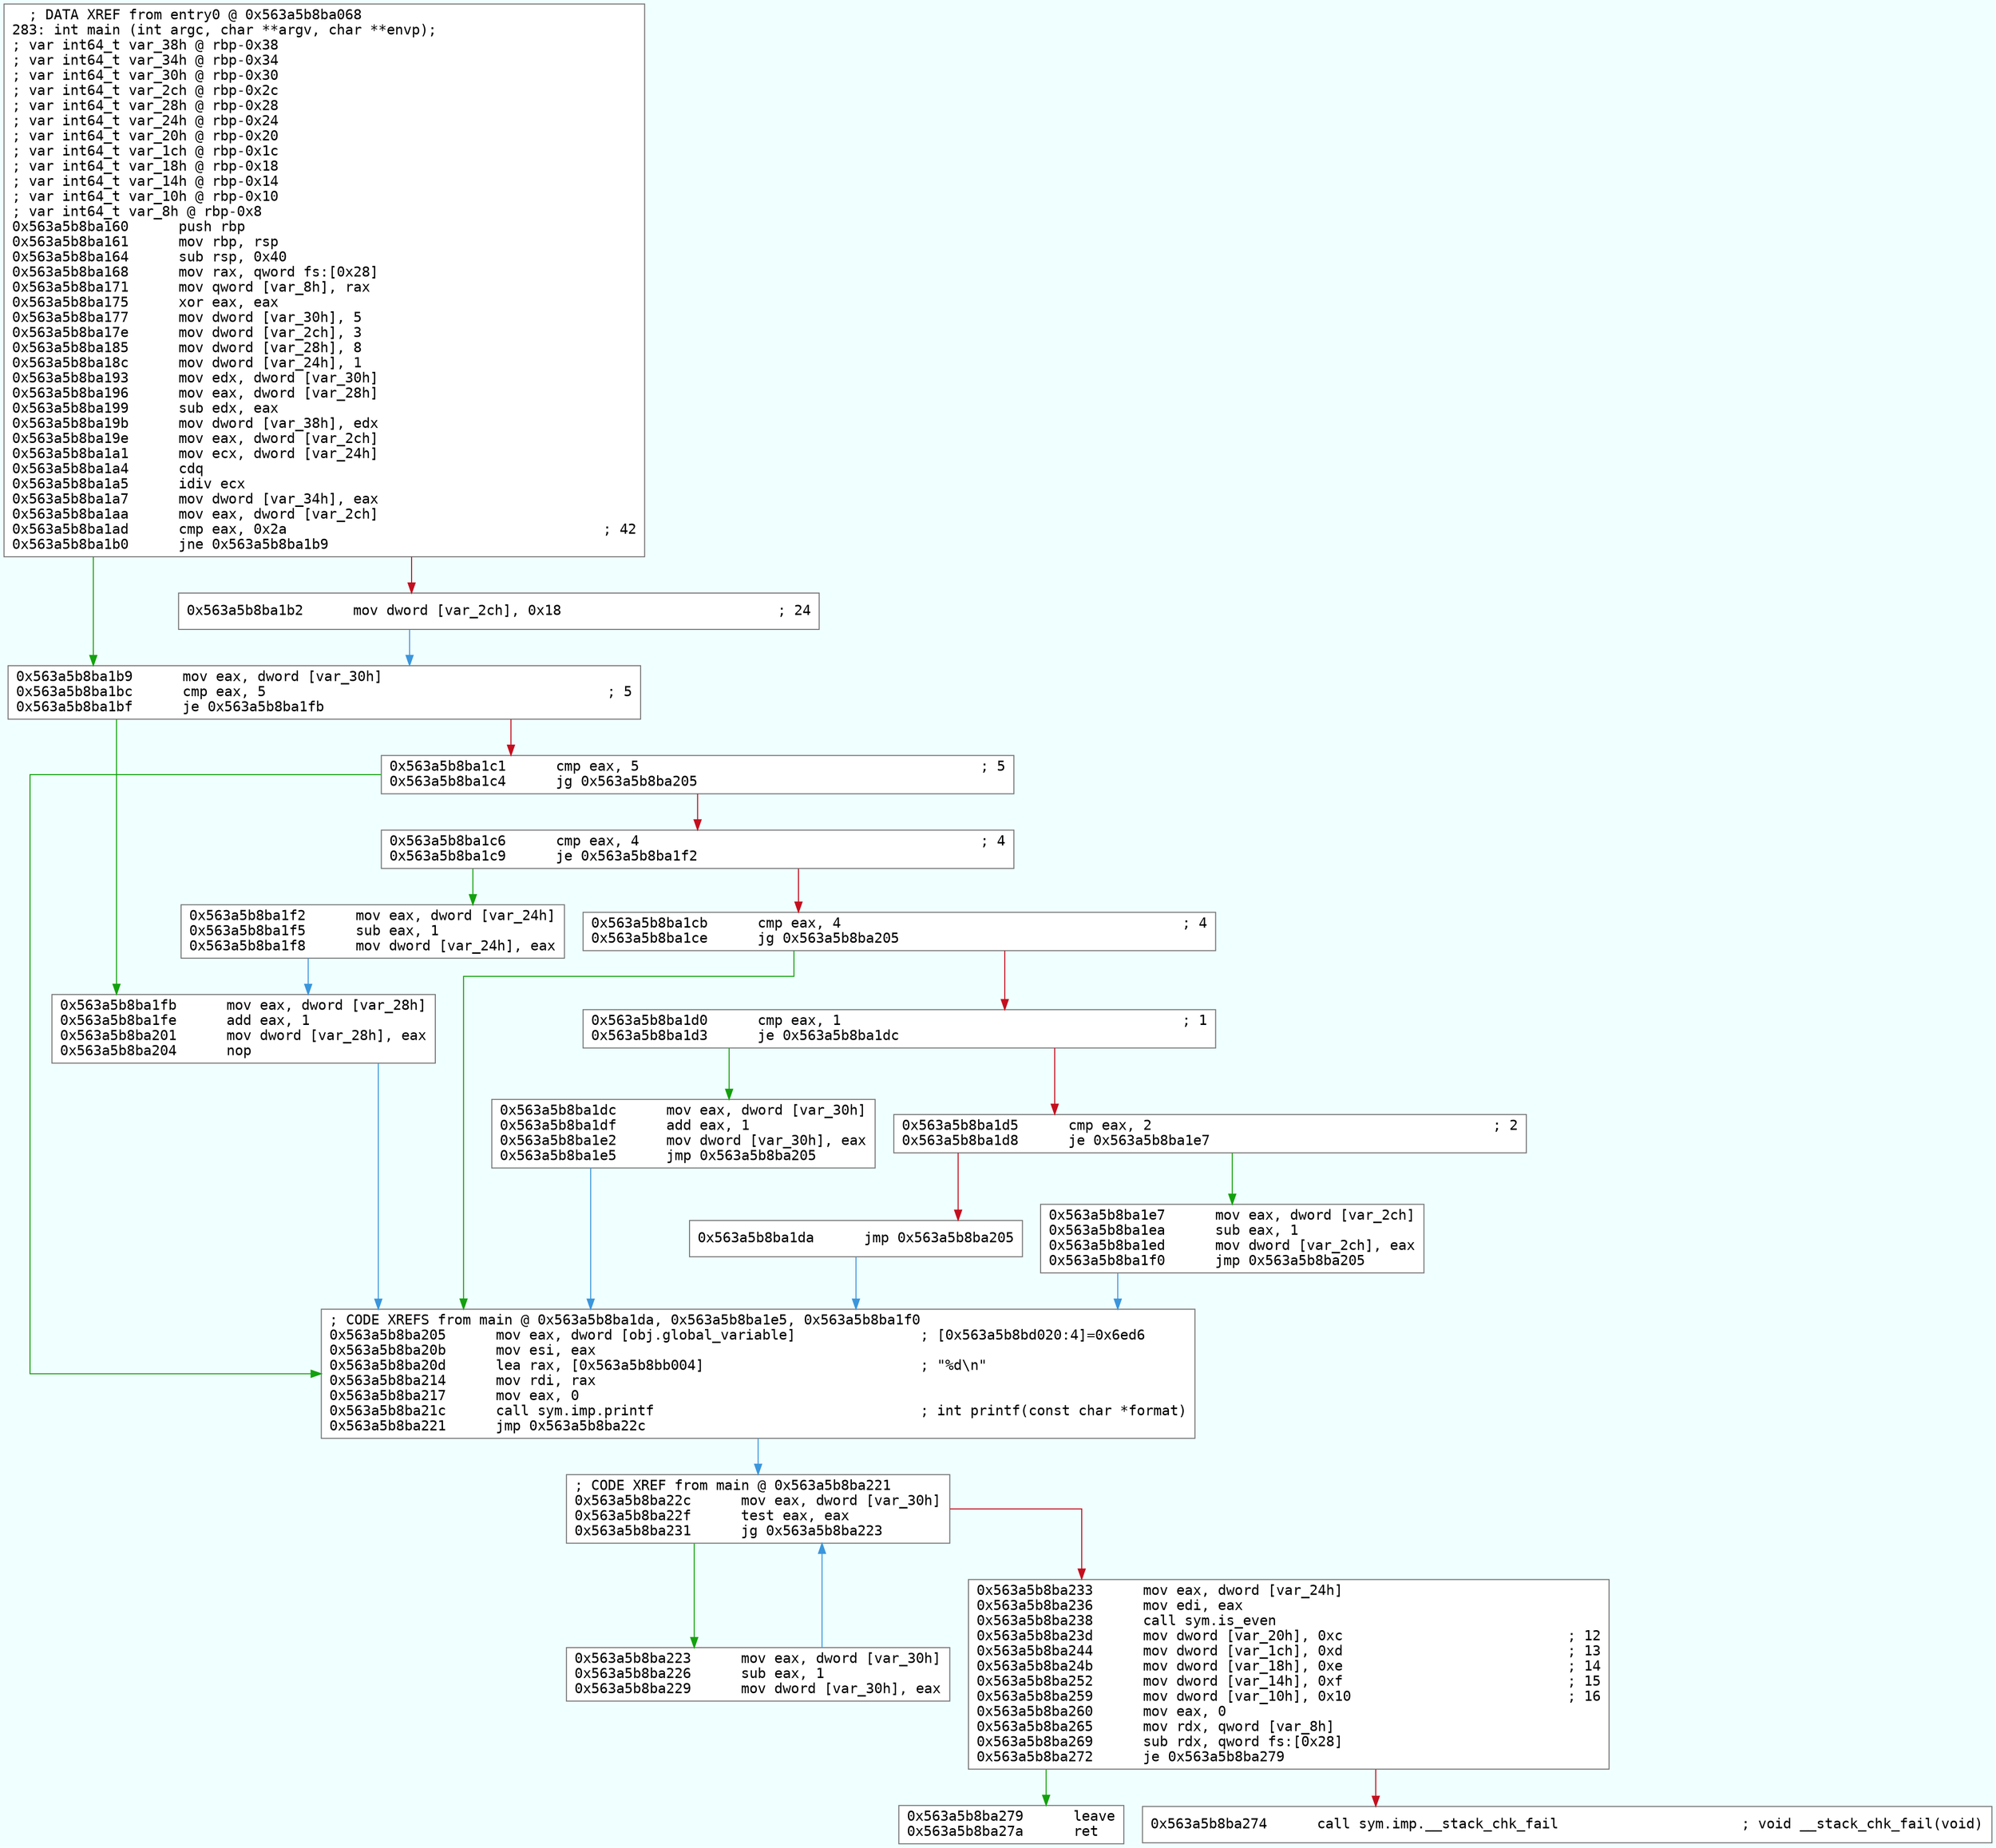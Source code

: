 digraph code {
	graph [bgcolor=azure fontsize=8 fontname="Courier" splines="ortho"];
	node [fillcolor=gray style=filled shape=box];
	edge [arrowhead="normal"];
	"0x563a5b8ba160" [URL="main/0x563a5b8ba160", fillcolor="white",color="#767676", fontname="Courier",label="  ; DATA XREF from entry0 @ 0x563a5b8ba068\l283: int main (int argc, char **argv, char **envp);\l; var int64_t var_38h @ rbp-0x38\l; var int64_t var_34h @ rbp-0x34\l; var int64_t var_30h @ rbp-0x30\l; var int64_t var_2ch @ rbp-0x2c\l; var int64_t var_28h @ rbp-0x28\l; var int64_t var_24h @ rbp-0x24\l; var int64_t var_20h @ rbp-0x20\l; var int64_t var_1ch @ rbp-0x1c\l; var int64_t var_18h @ rbp-0x18\l; var int64_t var_14h @ rbp-0x14\l; var int64_t var_10h @ rbp-0x10\l; var int64_t var_8h @ rbp-0x8\l0x563a5b8ba160      push rbp\l0x563a5b8ba161      mov rbp, rsp\l0x563a5b8ba164      sub rsp, 0x40\l0x563a5b8ba168      mov rax, qword fs:[0x28]\l0x563a5b8ba171      mov qword [var_8h], rax\l0x563a5b8ba175      xor eax, eax\l0x563a5b8ba177      mov dword [var_30h], 5\l0x563a5b8ba17e      mov dword [var_2ch], 3\l0x563a5b8ba185      mov dword [var_28h], 8\l0x563a5b8ba18c      mov dword [var_24h], 1\l0x563a5b8ba193      mov edx, dword [var_30h]\l0x563a5b8ba196      mov eax, dword [var_28h]\l0x563a5b8ba199      sub edx, eax\l0x563a5b8ba19b      mov dword [var_38h], edx\l0x563a5b8ba19e      mov eax, dword [var_2ch]\l0x563a5b8ba1a1      mov ecx, dword [var_24h]\l0x563a5b8ba1a4      cdq\l0x563a5b8ba1a5      idiv ecx\l0x563a5b8ba1a7      mov dword [var_34h], eax\l0x563a5b8ba1aa      mov eax, dword [var_2ch]\l0x563a5b8ba1ad      cmp eax, 0x2a                                      ; 42\l0x563a5b8ba1b0      jne 0x563a5b8ba1b9\l"]
	"0x563a5b8ba1b9" [URL="main/0x563a5b8ba1b9", fillcolor="white",color="#767676", fontname="Courier",label="0x563a5b8ba1b9      mov eax, dword [var_30h]\l0x563a5b8ba1bc      cmp eax, 5                                         ; 5\l0x563a5b8ba1bf      je 0x563a5b8ba1fb\l"]
	"0x563a5b8ba1fb" [URL="main/0x563a5b8ba1fb", fillcolor="white",color="#767676", fontname="Courier",label="0x563a5b8ba1fb      mov eax, dword [var_28h]\l0x563a5b8ba1fe      add eax, 1\l0x563a5b8ba201      mov dword [var_28h], eax\l0x563a5b8ba204      nop\l"]
	"0x563a5b8ba22c" [URL="main/0x563a5b8ba22c", fillcolor="white",color="#767676", fontname="Courier",label="; CODE XREF from main @ 0x563a5b8ba221\l0x563a5b8ba22c      mov eax, dword [var_30h]\l0x563a5b8ba22f      test eax, eax\l0x563a5b8ba231      jg 0x563a5b8ba223\l"]
	"0x563a5b8ba223" [URL="main/0x563a5b8ba223", fillcolor="white",color="#767676", fontname="Courier",label="0x563a5b8ba223      mov eax, dword [var_30h]\l0x563a5b8ba226      sub eax, 1\l0x563a5b8ba229      mov dword [var_30h], eax\l"]
	"0x563a5b8ba233" [URL="main/0x563a5b8ba233", fillcolor="white",color="#767676", fontname="Courier",label="0x563a5b8ba233      mov eax, dword [var_24h]\l0x563a5b8ba236      mov edi, eax\l0x563a5b8ba238      call sym.is_even\l0x563a5b8ba23d      mov dword [var_20h], 0xc                           ; 12\l0x563a5b8ba244      mov dword [var_1ch], 0xd                           ; 13\l0x563a5b8ba24b      mov dword [var_18h], 0xe                           ; 14\l0x563a5b8ba252      mov dword [var_14h], 0xf                           ; 15\l0x563a5b8ba259      mov dword [var_10h], 0x10                          ; 16\l0x563a5b8ba260      mov eax, 0\l0x563a5b8ba265      mov rdx, qword [var_8h]\l0x563a5b8ba269      sub rdx, qword fs:[0x28]\l0x563a5b8ba272      je 0x563a5b8ba279\l"]
	"0x563a5b8ba279" [URL="main/0x563a5b8ba279", fillcolor="white",color="#767676", fontname="Courier",label="0x563a5b8ba279      leave\l0x563a5b8ba27a      ret\l"]
	"0x563a5b8ba274" [URL="main/0x563a5b8ba274", fillcolor="white",color="#767676", fontname="Courier",label="0x563a5b8ba274      call sym.imp.__stack_chk_fail                      ; void __stack_chk_fail(void)\l"]
	"0x563a5b8ba1c1" [URL="main/0x563a5b8ba1c1", fillcolor="white",color="#767676", fontname="Courier",label="0x563a5b8ba1c1      cmp eax, 5                                         ; 5\l0x563a5b8ba1c4      jg 0x563a5b8ba205\l"]
	"0x563a5b8ba205" [URL="main/0x563a5b8ba205", fillcolor="white",color="#767676", fontname="Courier",label="; CODE XREFS from main @ 0x563a5b8ba1da, 0x563a5b8ba1e5, 0x563a5b8ba1f0\l0x563a5b8ba205      mov eax, dword [obj.global_variable]               ; [0x563a5b8bd020:4]=0x6ed6\l0x563a5b8ba20b      mov esi, eax\l0x563a5b8ba20d      lea rax, [0x563a5b8bb004]                          ; \"%d\\n\"\l0x563a5b8ba214      mov rdi, rax\l0x563a5b8ba217      mov eax, 0\l0x563a5b8ba21c      call sym.imp.printf                                ; int printf(const char *format)\l0x563a5b8ba221      jmp 0x563a5b8ba22c\l"]
	"0x563a5b8ba1c6" [URL="main/0x563a5b8ba1c6", fillcolor="white",color="#767676", fontname="Courier",label="0x563a5b8ba1c6      cmp eax, 4                                         ; 4\l0x563a5b8ba1c9      je 0x563a5b8ba1f2\l"]
	"0x563a5b8ba1f2" [URL="main/0x563a5b8ba1f2", fillcolor="white",color="#767676", fontname="Courier",label="0x563a5b8ba1f2      mov eax, dword [var_24h]\l0x563a5b8ba1f5      sub eax, 1\l0x563a5b8ba1f8      mov dword [var_24h], eax\l"]
	"0x563a5b8ba1cb" [URL="main/0x563a5b8ba1cb", fillcolor="white",color="#767676", fontname="Courier",label="0x563a5b8ba1cb      cmp eax, 4                                         ; 4\l0x563a5b8ba1ce      jg 0x563a5b8ba205\l"]
	"0x563a5b8ba1d0" [URL="main/0x563a5b8ba1d0", fillcolor="white",color="#767676", fontname="Courier",label="0x563a5b8ba1d0      cmp eax, 1                                         ; 1\l0x563a5b8ba1d3      je 0x563a5b8ba1dc\l"]
	"0x563a5b8ba1dc" [URL="main/0x563a5b8ba1dc", fillcolor="white",color="#767676", fontname="Courier",label="0x563a5b8ba1dc      mov eax, dword [var_30h]\l0x563a5b8ba1df      add eax, 1\l0x563a5b8ba1e2      mov dword [var_30h], eax\l0x563a5b8ba1e5      jmp 0x563a5b8ba205\l"]
	"0x563a5b8ba1d5" [URL="main/0x563a5b8ba1d5", fillcolor="white",color="#767676", fontname="Courier",label="0x563a5b8ba1d5      cmp eax, 2                                         ; 2\l0x563a5b8ba1d8      je 0x563a5b8ba1e7\l"]
	"0x563a5b8ba1e7" [URL="main/0x563a5b8ba1e7", fillcolor="white",color="#767676", fontname="Courier",label="0x563a5b8ba1e7      mov eax, dword [var_2ch]\l0x563a5b8ba1ea      sub eax, 1\l0x563a5b8ba1ed      mov dword [var_2ch], eax\l0x563a5b8ba1f0      jmp 0x563a5b8ba205\l"]
	"0x563a5b8ba1da" [URL="main/0x563a5b8ba1da", fillcolor="white",color="#767676", fontname="Courier",label="0x563a5b8ba1da      jmp 0x563a5b8ba205\l"]
	"0x563a5b8ba1b2" [URL="main/0x563a5b8ba1b2", fillcolor="white",color="#767676", fontname="Courier",label="0x563a5b8ba1b2      mov dword [var_2ch], 0x18                          ; 24\l"]
        "0x563a5b8ba160" -> "0x563a5b8ba1b9" [color="#13a10e"];
        "0x563a5b8ba160" -> "0x563a5b8ba1b2" [color="#c50f1f"];
        "0x563a5b8ba1b9" -> "0x563a5b8ba1fb" [color="#13a10e"];
        "0x563a5b8ba1b9" -> "0x563a5b8ba1c1" [color="#c50f1f"];
        "0x563a5b8ba1fb" -> "0x563a5b8ba205" [color="#3a96dd"];
        "0x563a5b8ba22c" -> "0x563a5b8ba223" [color="#13a10e"];
        "0x563a5b8ba22c" -> "0x563a5b8ba233" [color="#c50f1f"];
        "0x563a5b8ba223" -> "0x563a5b8ba22c" [color="#3a96dd"];
        "0x563a5b8ba233" -> "0x563a5b8ba279" [color="#13a10e"];
        "0x563a5b8ba233" -> "0x563a5b8ba274" [color="#c50f1f"];
        "0x563a5b8ba1c1" -> "0x563a5b8ba205" [color="#13a10e"];
        "0x563a5b8ba1c1" -> "0x563a5b8ba1c6" [color="#c50f1f"];
        "0x563a5b8ba205" -> "0x563a5b8ba22c" [color="#3a96dd"];
        "0x563a5b8ba1c6" -> "0x563a5b8ba1f2" [color="#13a10e"];
        "0x563a5b8ba1c6" -> "0x563a5b8ba1cb" [color="#c50f1f"];
        "0x563a5b8ba1f2" -> "0x563a5b8ba1fb" [color="#3a96dd"];
        "0x563a5b8ba1cb" -> "0x563a5b8ba205" [color="#13a10e"];
        "0x563a5b8ba1cb" -> "0x563a5b8ba1d0" [color="#c50f1f"];
        "0x563a5b8ba1d0" -> "0x563a5b8ba1dc" [color="#13a10e"];
        "0x563a5b8ba1d0" -> "0x563a5b8ba1d5" [color="#c50f1f"];
        "0x563a5b8ba1dc" -> "0x563a5b8ba205" [color="#3a96dd"];
        "0x563a5b8ba1d5" -> "0x563a5b8ba1e7" [color="#13a10e"];
        "0x563a5b8ba1d5" -> "0x563a5b8ba1da" [color="#c50f1f"];
        "0x563a5b8ba1e7" -> "0x563a5b8ba205" [color="#3a96dd"];
        "0x563a5b8ba1da" -> "0x563a5b8ba205" [color="#3a96dd"];
        "0x563a5b8ba1b2" -> "0x563a5b8ba1b9" [color="#3a96dd"];
}
